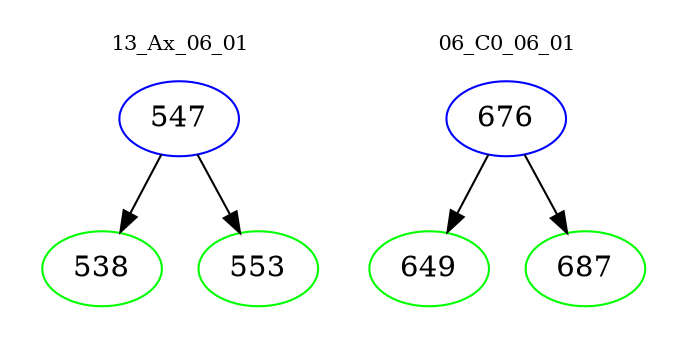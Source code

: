 digraph{
subgraph cluster_0 {
color = white
label = "13_Ax_06_01";
fontsize=10;
T0_547 [label="547", color="blue"]
T0_547 -> T0_538 [color="black"]
T0_538 [label="538", color="green"]
T0_547 -> T0_553 [color="black"]
T0_553 [label="553", color="green"]
}
subgraph cluster_1 {
color = white
label = "06_C0_06_01";
fontsize=10;
T1_676 [label="676", color="blue"]
T1_676 -> T1_649 [color="black"]
T1_649 [label="649", color="green"]
T1_676 -> T1_687 [color="black"]
T1_687 [label="687", color="green"]
}
}
